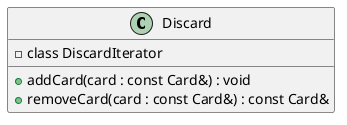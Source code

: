 @startuml Hello


''' CLASSES '''
class Discard {
    - class DiscardIterator
    + addCard(card : const Card&) : void
    + removeCard(card : const Card&) : const Card&
}
''' RELATIONS '''




@enduml